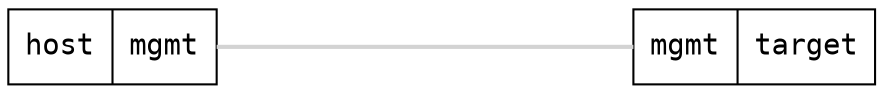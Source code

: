 graph "1x1" {
	layout="neato";
	overlap="false";
	esep="+80";

        node [shape=record, fontname="DejaVu Sans Mono, Book"];
	edge [color="cornflowerblue", penwidth="2", fontname="DejaVu Serif, Book"];

	host [
	    label="host | { <mgmt> mgmt }",
	    pos="0,12!",
	    requires="controller",
	];

        target [
	    label="{ <mgmt> mgmt } | target",
	    pos="10,12!",

	    requires="infix",
	];

	host:mgmt -- target:mgmt [requires="mgmt", color="lightgray"]
}
